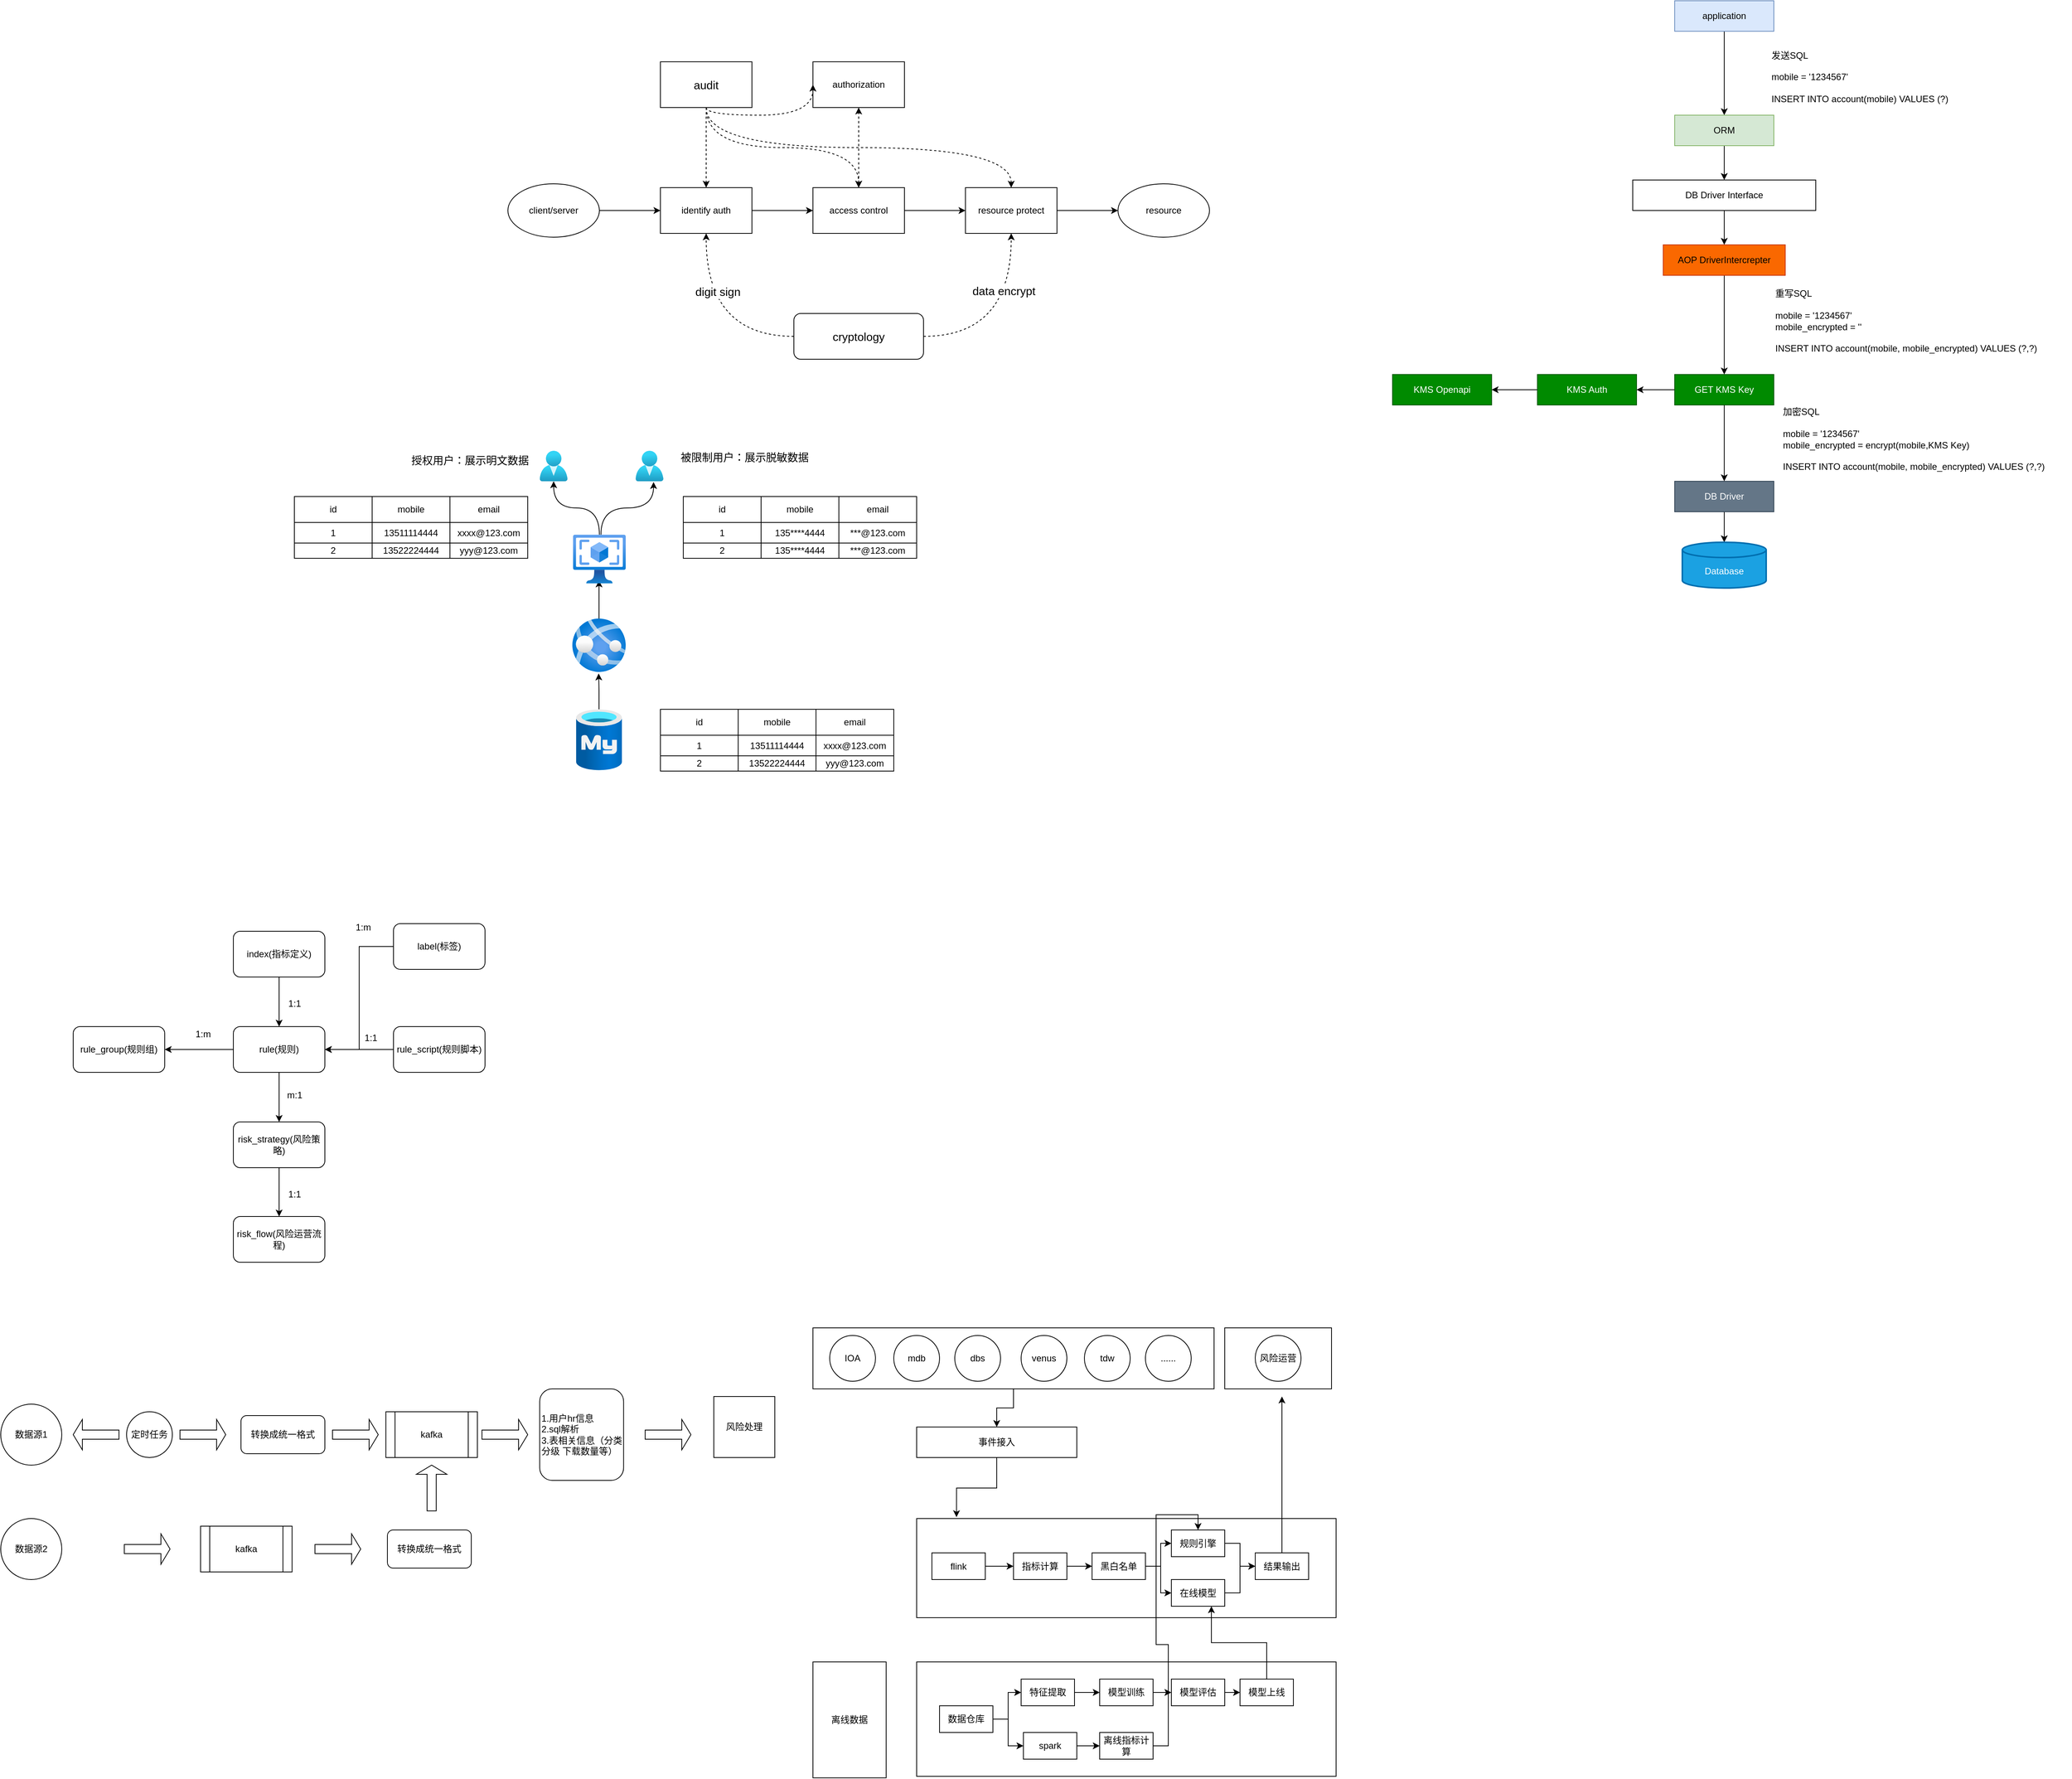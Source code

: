 <mxfile version="20.2.3" type="github">
  <diagram id="QbE3X5kymp9kcQfLB9qG" name="Page-1">
    <mxGraphModel dx="2061" dy="735" grid="1" gridSize="10" guides="1" tooltips="1" connect="1" arrows="1" fold="1" page="1" pageScale="1" pageWidth="827" pageHeight="1169" math="0" shadow="0">
      <root>
        <mxCell id="0" />
        <mxCell id="1" parent="0" />
        <mxCell id="tt3gA2rMx5fLz4AcYwe5-7" style="edgeStyle=orthogonalEdgeStyle;rounded=0;orthogonalLoop=1;jettySize=auto;html=1;" parent="1" source="tt3gA2rMx5fLz4AcYwe5-1" target="tt3gA2rMx5fLz4AcYwe5-2" edge="1">
          <mxGeometry relative="1" as="geometry" />
        </mxCell>
        <mxCell id="tt3gA2rMx5fLz4AcYwe5-1" value="client/server" style="ellipse;whiteSpace=wrap;html=1;" parent="1" vertex="1">
          <mxGeometry x="120" y="400" width="120" height="70" as="geometry" />
        </mxCell>
        <mxCell id="tt3gA2rMx5fLz4AcYwe5-8" style="edgeStyle=orthogonalEdgeStyle;rounded=0;orthogonalLoop=1;jettySize=auto;html=1;" parent="1" source="tt3gA2rMx5fLz4AcYwe5-2" target="tt3gA2rMx5fLz4AcYwe5-3" edge="1">
          <mxGeometry relative="1" as="geometry" />
        </mxCell>
        <mxCell id="tt3gA2rMx5fLz4AcYwe5-2" value="identify auth" style="rounded=0;whiteSpace=wrap;html=1;" parent="1" vertex="1">
          <mxGeometry x="320" y="405" width="120" height="60" as="geometry" />
        </mxCell>
        <mxCell id="tt3gA2rMx5fLz4AcYwe5-9" style="edgeStyle=orthogonalEdgeStyle;rounded=0;orthogonalLoop=1;jettySize=auto;html=1;entryX=0;entryY=0.5;entryDx=0;entryDy=0;" parent="1" source="tt3gA2rMx5fLz4AcYwe5-3" target="tt3gA2rMx5fLz4AcYwe5-4" edge="1">
          <mxGeometry relative="1" as="geometry" />
        </mxCell>
        <mxCell id="tt3gA2rMx5fLz4AcYwe5-3" value="access control" style="rounded=0;whiteSpace=wrap;html=1;" parent="1" vertex="1">
          <mxGeometry x="520" y="405" width="120" height="60" as="geometry" />
        </mxCell>
        <mxCell id="tt3gA2rMx5fLz4AcYwe5-10" style="edgeStyle=orthogonalEdgeStyle;rounded=0;orthogonalLoop=1;jettySize=auto;html=1;entryX=0;entryY=0.5;entryDx=0;entryDy=0;" parent="1" source="tt3gA2rMx5fLz4AcYwe5-4" target="tt3gA2rMx5fLz4AcYwe5-5" edge="1">
          <mxGeometry relative="1" as="geometry" />
        </mxCell>
        <mxCell id="tt3gA2rMx5fLz4AcYwe5-4" value="resource protect" style="rounded=0;whiteSpace=wrap;html=1;" parent="1" vertex="1">
          <mxGeometry x="720" y="405" width="120" height="60" as="geometry" />
        </mxCell>
        <mxCell id="tt3gA2rMx5fLz4AcYwe5-5" value="resource" style="ellipse;whiteSpace=wrap;html=1;" parent="1" vertex="1">
          <mxGeometry x="920" y="400" width="120" height="70" as="geometry" />
        </mxCell>
        <mxCell id="tt3gA2rMx5fLz4AcYwe5-6" value="authorization" style="rounded=0;whiteSpace=wrap;html=1;" parent="1" vertex="1">
          <mxGeometry x="520" y="240" width="120" height="60" as="geometry" />
        </mxCell>
        <mxCell id="tt3gA2rMx5fLz4AcYwe5-21" style="edgeStyle=orthogonalEdgeStyle;curved=1;rounded=0;orthogonalLoop=1;jettySize=auto;html=1;entryX=0;entryY=0.5;entryDx=0;entryDy=0;fontSize=15;dashed=1;" parent="1" source="tt3gA2rMx5fLz4AcYwe5-11" target="tt3gA2rMx5fLz4AcYwe5-6" edge="1">
          <mxGeometry relative="1" as="geometry">
            <Array as="points">
              <mxPoint x="380" y="310" />
              <mxPoint x="520" y="310" />
            </Array>
          </mxGeometry>
        </mxCell>
        <mxCell id="tt3gA2rMx5fLz4AcYwe5-22" style="edgeStyle=orthogonalEdgeStyle;curved=1;rounded=0;orthogonalLoop=1;jettySize=auto;html=1;entryX=0.5;entryY=0;entryDx=0;entryDy=0;fontSize=15;dashed=1;" parent="1" source="tt3gA2rMx5fLz4AcYwe5-11" target="tt3gA2rMx5fLz4AcYwe5-2" edge="1">
          <mxGeometry relative="1" as="geometry" />
        </mxCell>
        <mxCell id="tt3gA2rMx5fLz4AcYwe5-24" style="edgeStyle=orthogonalEdgeStyle;curved=1;rounded=0;orthogonalLoop=1;jettySize=auto;html=1;entryX=0.5;entryY=0;entryDx=0;entryDy=0;fontSize=15;exitX=0.5;exitY=1;exitDx=0;exitDy=0;dashed=1;" parent="1" source="tt3gA2rMx5fLz4AcYwe5-11" target="tt3gA2rMx5fLz4AcYwe5-3" edge="1">
          <mxGeometry relative="1" as="geometry" />
        </mxCell>
        <mxCell id="tt3gA2rMx5fLz4AcYwe5-26" style="edgeStyle=orthogonalEdgeStyle;curved=1;rounded=0;orthogonalLoop=1;jettySize=auto;html=1;exitX=0.5;exitY=1;exitDx=0;exitDy=0;fontSize=15;dashed=1;" parent="1" source="tt3gA2rMx5fLz4AcYwe5-11" target="tt3gA2rMx5fLz4AcYwe5-4" edge="1">
          <mxGeometry relative="1" as="geometry" />
        </mxCell>
        <mxCell id="tt3gA2rMx5fLz4AcYwe5-11" value="&lt;font style=&quot;font-size: 15px&quot;&gt;audit&lt;/font&gt;" style="rounded=0;whiteSpace=wrap;html=1;" parent="1" vertex="1">
          <mxGeometry x="320" y="240" width="120" height="60" as="geometry" />
        </mxCell>
        <mxCell id="tt3gA2rMx5fLz4AcYwe5-13" style="edgeStyle=orthogonalEdgeStyle;rounded=0;orthogonalLoop=1;jettySize=auto;html=1;entryX=0.5;entryY=1;entryDx=0;entryDy=0;fontSize=15;dashed=1;curved=1;" parent="1" source="tt3gA2rMx5fLz4AcYwe5-12" target="tt3gA2rMx5fLz4AcYwe5-4" edge="1">
          <mxGeometry relative="1" as="geometry" />
        </mxCell>
        <mxCell id="tt3gA2rMx5fLz4AcYwe5-16" value="data encrypt" style="edgeLabel;html=1;align=center;verticalAlign=middle;resizable=0;points=[];fontSize=15;" parent="tt3gA2rMx5fLz4AcYwe5-13" vertex="1" connectable="0">
          <mxGeometry x="-0.48" y="19" relative="1" as="geometry">
            <mxPoint x="40" y="-41" as="offset" />
          </mxGeometry>
        </mxCell>
        <mxCell id="tt3gA2rMx5fLz4AcYwe5-14" style="edgeStyle=orthogonalEdgeStyle;curved=1;rounded=0;orthogonalLoop=1;jettySize=auto;html=1;entryX=0.5;entryY=1;entryDx=0;entryDy=0;dashed=1;fontSize=15;" parent="1" source="tt3gA2rMx5fLz4AcYwe5-12" target="tt3gA2rMx5fLz4AcYwe5-2" edge="1">
          <mxGeometry relative="1" as="geometry" />
        </mxCell>
        <mxCell id="tt3gA2rMx5fLz4AcYwe5-15" value="digit sign" style="edgeLabel;html=1;align=center;verticalAlign=middle;resizable=0;points=[];fontSize=15;" parent="tt3gA2rMx5fLz4AcYwe5-14" vertex="1" connectable="0">
          <mxGeometry x="0.392" y="-15" relative="1" as="geometry">
            <mxPoint as="offset" />
          </mxGeometry>
        </mxCell>
        <mxCell id="tt3gA2rMx5fLz4AcYwe5-12" value="cryptology" style="rounded=1;whiteSpace=wrap;html=1;fontSize=15;" parent="1" vertex="1">
          <mxGeometry x="495" y="570" width="170" height="60" as="geometry" />
        </mxCell>
        <mxCell id="tt3gA2rMx5fLz4AcYwe5-20" value="" style="endArrow=classic;startArrow=classic;html=1;rounded=0;fontSize=15;curved=1;entryX=0.5;entryY=1;entryDx=0;entryDy=0;exitX=0.5;exitY=0;exitDx=0;exitDy=0;dashed=1;" parent="1" source="tt3gA2rMx5fLz4AcYwe5-3" target="tt3gA2rMx5fLz4AcYwe5-6" edge="1">
          <mxGeometry width="50" height="50" relative="1" as="geometry">
            <mxPoint x="520" y="390" as="sourcePoint" />
            <mxPoint x="570" y="340" as="targetPoint" />
          </mxGeometry>
        </mxCell>
        <mxCell id="M0Yisj6R2GYOHFElvIJa-11" style="edgeStyle=orthogonalEdgeStyle;rounded=0;orthogonalLoop=1;jettySize=auto;html=1;entryX=0.5;entryY=0;entryDx=0;entryDy=0;" parent="1" source="M0Yisj6R2GYOHFElvIJa-3" target="M0Yisj6R2GYOHFElvIJa-4" edge="1">
          <mxGeometry relative="1" as="geometry" />
        </mxCell>
        <mxCell id="M0Yisj6R2GYOHFElvIJa-3" value="application" style="rounded=0;whiteSpace=wrap;html=1;fillColor=#dae8fc;strokeColor=#6c8ebf;" parent="1" vertex="1">
          <mxGeometry x="1650" y="160" width="130" height="40" as="geometry" />
        </mxCell>
        <mxCell id="M0Yisj6R2GYOHFElvIJa-12" style="edgeStyle=orthogonalEdgeStyle;rounded=0;orthogonalLoop=1;jettySize=auto;html=1;entryX=0.5;entryY=0;entryDx=0;entryDy=0;" parent="1" source="M0Yisj6R2GYOHFElvIJa-4" target="M0Yisj6R2GYOHFElvIJa-5" edge="1">
          <mxGeometry relative="1" as="geometry" />
        </mxCell>
        <mxCell id="M0Yisj6R2GYOHFElvIJa-4" value="ORM" style="rounded=0;whiteSpace=wrap;html=1;fillColor=#d5e8d4;strokeColor=#82b366;" parent="1" vertex="1">
          <mxGeometry x="1650" y="310" width="130" height="40" as="geometry" />
        </mxCell>
        <mxCell id="M0Yisj6R2GYOHFElvIJa-13" style="edgeStyle=orthogonalEdgeStyle;rounded=0;orthogonalLoop=1;jettySize=auto;html=1;" parent="1" source="M0Yisj6R2GYOHFElvIJa-5" target="M0Yisj6R2GYOHFElvIJa-8" edge="1">
          <mxGeometry relative="1" as="geometry" />
        </mxCell>
        <mxCell id="M0Yisj6R2GYOHFElvIJa-5" value="DB Driver Interface" style="rounded=0;whiteSpace=wrap;html=1;" parent="1" vertex="1">
          <mxGeometry x="1595" y="395" width="240" height="40" as="geometry" />
        </mxCell>
        <mxCell id="M0Yisj6R2GYOHFElvIJa-25" style="edgeStyle=orthogonalEdgeStyle;rounded=0;orthogonalLoop=1;jettySize=auto;html=1;entryX=0.5;entryY=0;entryDx=0;entryDy=0;" parent="1" source="M0Yisj6R2GYOHFElvIJa-8" target="M0Yisj6R2GYOHFElvIJa-22" edge="1">
          <mxGeometry relative="1" as="geometry" />
        </mxCell>
        <mxCell id="M0Yisj6R2GYOHFElvIJa-8" value="AOP DriverIntercrepter" style="rounded=0;whiteSpace=wrap;html=1;fillColor=#fa6800;strokeColor=#C73500;fontColor=#000000;" parent="1" vertex="1">
          <mxGeometry x="1635" y="480" width="160" height="40" as="geometry" />
        </mxCell>
        <mxCell id="M0Yisj6R2GYOHFElvIJa-15" style="edgeStyle=orthogonalEdgeStyle;rounded=0;orthogonalLoop=1;jettySize=auto;html=1;" parent="1" source="M0Yisj6R2GYOHFElvIJa-9" target="M0Yisj6R2GYOHFElvIJa-10" edge="1">
          <mxGeometry relative="1" as="geometry" />
        </mxCell>
        <mxCell id="M0Yisj6R2GYOHFElvIJa-9" value="DB Driver" style="rounded=0;whiteSpace=wrap;html=1;fillColor=#647687;strokeColor=#314354;fontColor=#ffffff;" parent="1" vertex="1">
          <mxGeometry x="1650" y="790" width="130" height="40" as="geometry" />
        </mxCell>
        <mxCell id="M0Yisj6R2GYOHFElvIJa-10" value="&lt;br&gt;Database" style="strokeWidth=2;html=1;shape=mxgraph.flowchart.database;whiteSpace=wrap;fillColor=#1ba1e2;fontColor=#ffffff;strokeColor=#006EAF;" parent="1" vertex="1">
          <mxGeometry x="1660" y="870" width="110" height="60" as="geometry" />
        </mxCell>
        <mxCell id="M0Yisj6R2GYOHFElvIJa-16" value="发送SQL&lt;br&gt;&lt;br&gt;mobile = &#39;1234567&#39;&lt;br&gt;&lt;br&gt;INSERT INTO account(mobile) VALUES (?)" style="text;html=1;strokeColor=none;fillColor=none;align=left;verticalAlign=middle;whiteSpace=wrap;rounded=0;" parent="1" vertex="1">
          <mxGeometry x="1775" y="220" width="265" height="80" as="geometry" />
        </mxCell>
        <mxCell id="M0Yisj6R2GYOHFElvIJa-17" value="重写SQL&lt;br&gt;&lt;br&gt;mobile = &#39;1234567&#39;&lt;br&gt;mobile_encrypted = &#39;&#39;&lt;br&gt;&lt;br&gt;INSERT INTO account(mobile, mobile_encrypted) VALUES (?,?)" style="text;html=1;strokeColor=none;fillColor=none;align=left;verticalAlign=middle;whiteSpace=wrap;rounded=0;" parent="1" vertex="1">
          <mxGeometry x="1780" y="540" width="380" height="80" as="geometry" />
        </mxCell>
        <mxCell id="M0Yisj6R2GYOHFElvIJa-27" style="edgeStyle=orthogonalEdgeStyle;rounded=0;orthogonalLoop=1;jettySize=auto;html=1;entryX=0.5;entryY=0;entryDx=0;entryDy=0;" parent="1" source="M0Yisj6R2GYOHFElvIJa-22" target="M0Yisj6R2GYOHFElvIJa-9" edge="1">
          <mxGeometry relative="1" as="geometry" />
        </mxCell>
        <mxCell id="M0Yisj6R2GYOHFElvIJa-28" style="edgeStyle=orthogonalEdgeStyle;rounded=0;orthogonalLoop=1;jettySize=auto;html=1;entryX=1;entryY=0.5;entryDx=0;entryDy=0;" parent="1" source="M0Yisj6R2GYOHFElvIJa-22" target="M0Yisj6R2GYOHFElvIJa-24" edge="1">
          <mxGeometry relative="1" as="geometry" />
        </mxCell>
        <mxCell id="M0Yisj6R2GYOHFElvIJa-22" value="GET KMS Key" style="rounded=0;whiteSpace=wrap;html=1;fillColor=#008a00;strokeColor=#005700;fontColor=#ffffff;" parent="1" vertex="1">
          <mxGeometry x="1650" y="650" width="130" height="40" as="geometry" />
        </mxCell>
        <mxCell id="M0Yisj6R2GYOHFElvIJa-23" value="KMS Openapi" style="rounded=0;whiteSpace=wrap;html=1;fillColor=#008a00;strokeColor=#005700;fontColor=#ffffff;" parent="1" vertex="1">
          <mxGeometry x="1280" y="650" width="130" height="40" as="geometry" />
        </mxCell>
        <mxCell id="M0Yisj6R2GYOHFElvIJa-29" style="edgeStyle=orthogonalEdgeStyle;rounded=0;orthogonalLoop=1;jettySize=auto;html=1;" parent="1" source="M0Yisj6R2GYOHFElvIJa-24" target="M0Yisj6R2GYOHFElvIJa-23" edge="1">
          <mxGeometry relative="1" as="geometry" />
        </mxCell>
        <mxCell id="M0Yisj6R2GYOHFElvIJa-24" value="KMS Auth" style="rounded=0;whiteSpace=wrap;html=1;fillColor=#008a00;strokeColor=#005700;fontColor=#ffffff;" parent="1" vertex="1">
          <mxGeometry x="1470" y="650" width="130" height="40" as="geometry" />
        </mxCell>
        <mxCell id="M0Yisj6R2GYOHFElvIJa-26" value="加密SQL&lt;br&gt;&lt;br&gt;mobile = &#39;1234567&#39;&lt;br&gt;mobile_encrypted = encrypt(mobile,KMS Key)&lt;br&gt;&lt;br&gt;INSERT INTO account(mobile, mobile_encrypted) VALUES (?,?)" style="text;html=1;strokeColor=none;fillColor=none;align=left;verticalAlign=middle;whiteSpace=wrap;rounded=0;" parent="1" vertex="1">
          <mxGeometry x="1790" y="690" width="380" height="90" as="geometry" />
        </mxCell>
        <mxCell id="55HPmx7h4eo00C5zJHVy-1" value="" style="shape=table;html=1;whiteSpace=wrap;startSize=0;container=1;collapsible=0;childLayout=tableLayout;" parent="1" vertex="1">
          <mxGeometry x="320" y="1089" width="306" height="81" as="geometry" />
        </mxCell>
        <mxCell id="55HPmx7h4eo00C5zJHVy-2" value="" style="shape=tableRow;horizontal=0;startSize=0;swimlaneHead=0;swimlaneBody=0;top=0;left=0;bottom=0;right=0;collapsible=0;dropTarget=0;fillColor=none;points=[[0,0.5],[1,0.5]];portConstraint=eastwest;" parent="55HPmx7h4eo00C5zJHVy-1" vertex="1">
          <mxGeometry width="306" height="34" as="geometry" />
        </mxCell>
        <mxCell id="55HPmx7h4eo00C5zJHVy-3" value="id" style="shape=partialRectangle;html=1;whiteSpace=wrap;connectable=0;fillColor=none;top=0;left=0;bottom=0;right=0;overflow=hidden;" parent="55HPmx7h4eo00C5zJHVy-2" vertex="1">
          <mxGeometry width="102" height="34" as="geometry">
            <mxRectangle width="102" height="34" as="alternateBounds" />
          </mxGeometry>
        </mxCell>
        <mxCell id="55HPmx7h4eo00C5zJHVy-4" value="mobile" style="shape=partialRectangle;html=1;whiteSpace=wrap;connectable=0;fillColor=none;top=0;left=0;bottom=0;right=0;overflow=hidden;" parent="55HPmx7h4eo00C5zJHVy-2" vertex="1">
          <mxGeometry x="102" width="102" height="34" as="geometry">
            <mxRectangle width="102" height="34" as="alternateBounds" />
          </mxGeometry>
        </mxCell>
        <mxCell id="55HPmx7h4eo00C5zJHVy-5" value="email" style="shape=partialRectangle;html=1;whiteSpace=wrap;connectable=0;fillColor=none;top=0;left=0;bottom=0;right=0;overflow=hidden;" parent="55HPmx7h4eo00C5zJHVy-2" vertex="1">
          <mxGeometry x="204" width="102" height="34" as="geometry">
            <mxRectangle width="102" height="34" as="alternateBounds" />
          </mxGeometry>
        </mxCell>
        <mxCell id="55HPmx7h4eo00C5zJHVy-6" value="" style="shape=tableRow;horizontal=0;startSize=0;swimlaneHead=0;swimlaneBody=0;top=0;left=0;bottom=0;right=0;collapsible=0;dropTarget=0;fillColor=none;points=[[0,0.5],[1,0.5]];portConstraint=eastwest;" parent="55HPmx7h4eo00C5zJHVy-1" vertex="1">
          <mxGeometry y="34" width="306" height="27" as="geometry" />
        </mxCell>
        <mxCell id="55HPmx7h4eo00C5zJHVy-7" value="1" style="shape=partialRectangle;html=1;whiteSpace=wrap;connectable=0;fillColor=none;top=0;left=0;bottom=0;right=0;overflow=hidden;" parent="55HPmx7h4eo00C5zJHVy-6" vertex="1">
          <mxGeometry width="102" height="27" as="geometry">
            <mxRectangle width="102" height="27" as="alternateBounds" />
          </mxGeometry>
        </mxCell>
        <mxCell id="55HPmx7h4eo00C5zJHVy-8" value="13511114444" style="shape=partialRectangle;html=1;whiteSpace=wrap;connectable=0;fillColor=none;top=0;left=0;bottom=0;right=0;overflow=hidden;" parent="55HPmx7h4eo00C5zJHVy-6" vertex="1">
          <mxGeometry x="102" width="102" height="27" as="geometry">
            <mxRectangle width="102" height="27" as="alternateBounds" />
          </mxGeometry>
        </mxCell>
        <mxCell id="55HPmx7h4eo00C5zJHVy-9" value="xxxx@123.com" style="shape=partialRectangle;html=1;whiteSpace=wrap;connectable=0;fillColor=none;top=0;left=0;bottom=0;right=0;overflow=hidden;" parent="55HPmx7h4eo00C5zJHVy-6" vertex="1">
          <mxGeometry x="204" width="102" height="27" as="geometry">
            <mxRectangle width="102" height="27" as="alternateBounds" />
          </mxGeometry>
        </mxCell>
        <mxCell id="55HPmx7h4eo00C5zJHVy-10" value="" style="shape=tableRow;horizontal=0;startSize=0;swimlaneHead=0;swimlaneBody=0;top=0;left=0;bottom=0;right=0;collapsible=0;dropTarget=0;fillColor=none;points=[[0,0.5],[1,0.5]];portConstraint=eastwest;" parent="55HPmx7h4eo00C5zJHVy-1" vertex="1">
          <mxGeometry y="61" width="306" height="20" as="geometry" />
        </mxCell>
        <mxCell id="55HPmx7h4eo00C5zJHVy-11" value="2" style="shape=partialRectangle;html=1;whiteSpace=wrap;connectable=0;fillColor=none;top=0;left=0;bottom=0;right=0;overflow=hidden;" parent="55HPmx7h4eo00C5zJHVy-10" vertex="1">
          <mxGeometry width="102" height="20" as="geometry">
            <mxRectangle width="102" height="20" as="alternateBounds" />
          </mxGeometry>
        </mxCell>
        <mxCell id="55HPmx7h4eo00C5zJHVy-12" value="13522224444" style="shape=partialRectangle;html=1;whiteSpace=wrap;connectable=0;fillColor=none;top=0;left=0;bottom=0;right=0;overflow=hidden;" parent="55HPmx7h4eo00C5zJHVy-10" vertex="1">
          <mxGeometry x="102" width="102" height="20" as="geometry">
            <mxRectangle width="102" height="20" as="alternateBounds" />
          </mxGeometry>
        </mxCell>
        <mxCell id="55HPmx7h4eo00C5zJHVy-13" value="yyy@123.com" style="shape=partialRectangle;html=1;whiteSpace=wrap;connectable=0;fillColor=none;top=0;left=0;bottom=0;right=0;overflow=hidden;pointerEvents=1;" parent="55HPmx7h4eo00C5zJHVy-10" vertex="1">
          <mxGeometry x="204" width="102" height="20" as="geometry">
            <mxRectangle width="102" height="20" as="alternateBounds" />
          </mxGeometry>
        </mxCell>
        <mxCell id="55HPmx7h4eo00C5zJHVy-22" value="&lt;font style=&quot;font-weight: normal; font-size: 14px;&quot;&gt;授权用户：展示明文数据&lt;/font&gt;" style="text;strokeColor=none;fillColor=none;html=1;fontSize=24;fontStyle=1;verticalAlign=middle;align=center;" parent="1" vertex="1">
          <mxGeometry x="20" y="740" width="100" height="40" as="geometry" />
        </mxCell>
        <mxCell id="55HPmx7h4eo00C5zJHVy-33" style="edgeStyle=orthogonalEdgeStyle;rounded=0;orthogonalLoop=1;jettySize=auto;html=1;fontSize=14;" parent="1" source="55HPmx7h4eo00C5zJHVy-24" edge="1">
          <mxGeometry relative="1" as="geometry">
            <mxPoint x="239.5" y="920" as="targetPoint" />
          </mxGeometry>
        </mxCell>
        <mxCell id="55HPmx7h4eo00C5zJHVy-24" value="" style="aspect=fixed;html=1;points=[];align=center;image;fontSize=12;image=img/lib/azure2/containers/App_Services.svg;" parent="1" vertex="1">
          <mxGeometry x="204.5" y="970" width="70" height="70" as="geometry" />
        </mxCell>
        <mxCell id="55HPmx7h4eo00C5zJHVy-34" style="edgeStyle=orthogonalEdgeStyle;rounded=0;orthogonalLoop=1;jettySize=auto;html=1;entryX=0.493;entryY=1.029;entryDx=0;entryDy=0;entryPerimeter=0;fontSize=14;" parent="1" source="55HPmx7h4eo00C5zJHVy-25" target="55HPmx7h4eo00C5zJHVy-24" edge="1">
          <mxGeometry relative="1" as="geometry" />
        </mxCell>
        <mxCell id="55HPmx7h4eo00C5zJHVy-25" value="" style="aspect=fixed;html=1;points=[];align=center;image;fontSize=12;image=img/lib/azure2/databases/Azure_Database_MySQL_Server.svg;" parent="1" vertex="1">
          <mxGeometry x="209.5" y="1089" width="60" height="80" as="geometry" />
        </mxCell>
        <mxCell id="55HPmx7h4eo00C5zJHVy-26" value="" style="aspect=fixed;html=1;points=[];align=center;image;fontSize=12;image=img/lib/azure2/identity/Users.svg;" parent="1" vertex="1">
          <mxGeometry x="161.72" y="750" width="36.57" height="40" as="geometry" />
        </mxCell>
        <mxCell id="55HPmx7h4eo00C5zJHVy-27" value="" style="aspect=fixed;html=1;points=[];align=center;image;fontSize=12;image=img/lib/azure2/identity/Users.svg;" parent="1" vertex="1">
          <mxGeometry x="287.43" y="750" width="36.57" height="40" as="geometry" />
        </mxCell>
        <mxCell id="55HPmx7h4eo00C5zJHVy-28" value="&lt;font style=&quot;font-weight: normal; font-size: 14px;&quot;&gt;被限制用户：展示脱敏数据&lt;br&gt;&lt;br&gt;&lt;/font&gt;" style="text;strokeColor=none;fillColor=none;html=1;fontSize=24;fontStyle=1;verticalAlign=middle;align=center;" parent="1" vertex="1">
          <mxGeometry x="380" y="750" width="100" height="40" as="geometry" />
        </mxCell>
        <mxCell id="55HPmx7h4eo00C5zJHVy-61" style="edgeStyle=orthogonalEdgeStyle;rounded=0;orthogonalLoop=1;jettySize=auto;html=1;entryX=0.645;entryY=1.025;entryDx=0;entryDy=0;entryPerimeter=0;fontSize=14;exitX=0.529;exitY=0;exitDx=0;exitDy=0;exitPerimeter=0;curved=1;" parent="1" source="55HPmx7h4eo00C5zJHVy-30" target="55HPmx7h4eo00C5zJHVy-27" edge="1">
          <mxGeometry relative="1" as="geometry">
            <mxPoint x="240" y="850" as="sourcePoint" />
          </mxGeometry>
        </mxCell>
        <mxCell id="55HPmx7h4eo00C5zJHVy-62" style="edgeStyle=orthogonalEdgeStyle;rounded=0;orthogonalLoop=1;jettySize=auto;html=1;fontSize=14;curved=1;exitX=0.5;exitY=0;exitDx=0;exitDy=0;exitPerimeter=0;" parent="1" source="55HPmx7h4eo00C5zJHVy-30" target="55HPmx7h4eo00C5zJHVy-26" edge="1">
          <mxGeometry relative="1" as="geometry" />
        </mxCell>
        <mxCell id="55HPmx7h4eo00C5zJHVy-30" value="" style="aspect=fixed;html=1;points=[];align=center;image;fontSize=12;image=img/lib/azure2/compute/OS_Images_Classic.svg;" parent="1" vertex="1">
          <mxGeometry x="205.5" y="860" width="69" height="64" as="geometry" />
        </mxCell>
        <mxCell id="55HPmx7h4eo00C5zJHVy-35" value="" style="shape=table;html=1;whiteSpace=wrap;startSize=0;container=1;collapsible=0;childLayout=tableLayout;" parent="1" vertex="1">
          <mxGeometry x="350" y="810" width="306" height="81" as="geometry" />
        </mxCell>
        <mxCell id="55HPmx7h4eo00C5zJHVy-36" value="" style="shape=tableRow;horizontal=0;startSize=0;swimlaneHead=0;swimlaneBody=0;top=0;left=0;bottom=0;right=0;collapsible=0;dropTarget=0;fillColor=none;points=[[0,0.5],[1,0.5]];portConstraint=eastwest;" parent="55HPmx7h4eo00C5zJHVy-35" vertex="1">
          <mxGeometry width="306" height="34" as="geometry" />
        </mxCell>
        <mxCell id="55HPmx7h4eo00C5zJHVy-37" value="id" style="shape=partialRectangle;html=1;whiteSpace=wrap;connectable=0;fillColor=none;top=0;left=0;bottom=0;right=0;overflow=hidden;" parent="55HPmx7h4eo00C5zJHVy-36" vertex="1">
          <mxGeometry width="102" height="34" as="geometry">
            <mxRectangle width="102" height="34" as="alternateBounds" />
          </mxGeometry>
        </mxCell>
        <mxCell id="55HPmx7h4eo00C5zJHVy-38" value="mobile" style="shape=partialRectangle;html=1;whiteSpace=wrap;connectable=0;fillColor=none;top=0;left=0;bottom=0;right=0;overflow=hidden;" parent="55HPmx7h4eo00C5zJHVy-36" vertex="1">
          <mxGeometry x="102" width="102" height="34" as="geometry">
            <mxRectangle width="102" height="34" as="alternateBounds" />
          </mxGeometry>
        </mxCell>
        <mxCell id="55HPmx7h4eo00C5zJHVy-39" value="email" style="shape=partialRectangle;html=1;whiteSpace=wrap;connectable=0;fillColor=none;top=0;left=0;bottom=0;right=0;overflow=hidden;" parent="55HPmx7h4eo00C5zJHVy-36" vertex="1">
          <mxGeometry x="204" width="102" height="34" as="geometry">
            <mxRectangle width="102" height="34" as="alternateBounds" />
          </mxGeometry>
        </mxCell>
        <mxCell id="55HPmx7h4eo00C5zJHVy-40" value="" style="shape=tableRow;horizontal=0;startSize=0;swimlaneHead=0;swimlaneBody=0;top=0;left=0;bottom=0;right=0;collapsible=0;dropTarget=0;fillColor=none;points=[[0,0.5],[1,0.5]];portConstraint=eastwest;" parent="55HPmx7h4eo00C5zJHVy-35" vertex="1">
          <mxGeometry y="34" width="306" height="27" as="geometry" />
        </mxCell>
        <mxCell id="55HPmx7h4eo00C5zJHVy-41" value="1" style="shape=partialRectangle;html=1;whiteSpace=wrap;connectable=0;fillColor=none;top=0;left=0;bottom=0;right=0;overflow=hidden;" parent="55HPmx7h4eo00C5zJHVy-40" vertex="1">
          <mxGeometry width="102" height="27" as="geometry">
            <mxRectangle width="102" height="27" as="alternateBounds" />
          </mxGeometry>
        </mxCell>
        <mxCell id="55HPmx7h4eo00C5zJHVy-42" value="135****4444" style="shape=partialRectangle;html=1;whiteSpace=wrap;connectable=0;fillColor=none;top=0;left=0;bottom=0;right=0;overflow=hidden;" parent="55HPmx7h4eo00C5zJHVy-40" vertex="1">
          <mxGeometry x="102" width="102" height="27" as="geometry">
            <mxRectangle width="102" height="27" as="alternateBounds" />
          </mxGeometry>
        </mxCell>
        <mxCell id="55HPmx7h4eo00C5zJHVy-43" value="***@123.com" style="shape=partialRectangle;html=1;whiteSpace=wrap;connectable=0;fillColor=none;top=0;left=0;bottom=0;right=0;overflow=hidden;" parent="55HPmx7h4eo00C5zJHVy-40" vertex="1">
          <mxGeometry x="204" width="102" height="27" as="geometry">
            <mxRectangle width="102" height="27" as="alternateBounds" />
          </mxGeometry>
        </mxCell>
        <mxCell id="55HPmx7h4eo00C5zJHVy-44" value="" style="shape=tableRow;horizontal=0;startSize=0;swimlaneHead=0;swimlaneBody=0;top=0;left=0;bottom=0;right=0;collapsible=0;dropTarget=0;fillColor=none;points=[[0,0.5],[1,0.5]];portConstraint=eastwest;" parent="55HPmx7h4eo00C5zJHVy-35" vertex="1">
          <mxGeometry y="61" width="306" height="20" as="geometry" />
        </mxCell>
        <mxCell id="55HPmx7h4eo00C5zJHVy-45" value="2" style="shape=partialRectangle;html=1;whiteSpace=wrap;connectable=0;fillColor=none;top=0;left=0;bottom=0;right=0;overflow=hidden;" parent="55HPmx7h4eo00C5zJHVy-44" vertex="1">
          <mxGeometry width="102" height="20" as="geometry">
            <mxRectangle width="102" height="20" as="alternateBounds" />
          </mxGeometry>
        </mxCell>
        <mxCell id="55HPmx7h4eo00C5zJHVy-46" value="135****4444" style="shape=partialRectangle;html=1;whiteSpace=wrap;connectable=0;fillColor=none;top=0;left=0;bottom=0;right=0;overflow=hidden;" parent="55HPmx7h4eo00C5zJHVy-44" vertex="1">
          <mxGeometry x="102" width="102" height="20" as="geometry">
            <mxRectangle width="102" height="20" as="alternateBounds" />
          </mxGeometry>
        </mxCell>
        <mxCell id="55HPmx7h4eo00C5zJHVy-47" value="***@123.com" style="shape=partialRectangle;html=1;whiteSpace=wrap;connectable=0;fillColor=none;top=0;left=0;bottom=0;right=0;overflow=hidden;pointerEvents=1;" parent="55HPmx7h4eo00C5zJHVy-44" vertex="1">
          <mxGeometry x="204" width="102" height="20" as="geometry">
            <mxRectangle width="102" height="20" as="alternateBounds" />
          </mxGeometry>
        </mxCell>
        <mxCell id="55HPmx7h4eo00C5zJHVy-48" value="" style="shape=table;html=1;whiteSpace=wrap;startSize=0;container=1;collapsible=0;childLayout=tableLayout;" parent="1" vertex="1">
          <mxGeometry x="-160" y="810" width="306" height="81" as="geometry" />
        </mxCell>
        <mxCell id="55HPmx7h4eo00C5zJHVy-49" value="" style="shape=tableRow;horizontal=0;startSize=0;swimlaneHead=0;swimlaneBody=0;top=0;left=0;bottom=0;right=0;collapsible=0;dropTarget=0;fillColor=none;points=[[0,0.5],[1,0.5]];portConstraint=eastwest;" parent="55HPmx7h4eo00C5zJHVy-48" vertex="1">
          <mxGeometry width="306" height="34" as="geometry" />
        </mxCell>
        <mxCell id="55HPmx7h4eo00C5zJHVy-50" value="id" style="shape=partialRectangle;html=1;whiteSpace=wrap;connectable=0;fillColor=none;top=0;left=0;bottom=0;right=0;overflow=hidden;" parent="55HPmx7h4eo00C5zJHVy-49" vertex="1">
          <mxGeometry width="102" height="34" as="geometry">
            <mxRectangle width="102" height="34" as="alternateBounds" />
          </mxGeometry>
        </mxCell>
        <mxCell id="55HPmx7h4eo00C5zJHVy-51" value="mobile" style="shape=partialRectangle;html=1;whiteSpace=wrap;connectable=0;fillColor=none;top=0;left=0;bottom=0;right=0;overflow=hidden;" parent="55HPmx7h4eo00C5zJHVy-49" vertex="1">
          <mxGeometry x="102" width="102" height="34" as="geometry">
            <mxRectangle width="102" height="34" as="alternateBounds" />
          </mxGeometry>
        </mxCell>
        <mxCell id="55HPmx7h4eo00C5zJHVy-52" value="email" style="shape=partialRectangle;html=1;whiteSpace=wrap;connectable=0;fillColor=none;top=0;left=0;bottom=0;right=0;overflow=hidden;" parent="55HPmx7h4eo00C5zJHVy-49" vertex="1">
          <mxGeometry x="204" width="102" height="34" as="geometry">
            <mxRectangle width="102" height="34" as="alternateBounds" />
          </mxGeometry>
        </mxCell>
        <mxCell id="55HPmx7h4eo00C5zJHVy-53" value="" style="shape=tableRow;horizontal=0;startSize=0;swimlaneHead=0;swimlaneBody=0;top=0;left=0;bottom=0;right=0;collapsible=0;dropTarget=0;fillColor=none;points=[[0,0.5],[1,0.5]];portConstraint=eastwest;" parent="55HPmx7h4eo00C5zJHVy-48" vertex="1">
          <mxGeometry y="34" width="306" height="27" as="geometry" />
        </mxCell>
        <mxCell id="55HPmx7h4eo00C5zJHVy-54" value="1" style="shape=partialRectangle;html=1;whiteSpace=wrap;connectable=0;fillColor=none;top=0;left=0;bottom=0;right=0;overflow=hidden;" parent="55HPmx7h4eo00C5zJHVy-53" vertex="1">
          <mxGeometry width="102" height="27" as="geometry">
            <mxRectangle width="102" height="27" as="alternateBounds" />
          </mxGeometry>
        </mxCell>
        <mxCell id="55HPmx7h4eo00C5zJHVy-55" value="13511114444" style="shape=partialRectangle;html=1;whiteSpace=wrap;connectable=0;fillColor=none;top=0;left=0;bottom=0;right=0;overflow=hidden;" parent="55HPmx7h4eo00C5zJHVy-53" vertex="1">
          <mxGeometry x="102" width="102" height="27" as="geometry">
            <mxRectangle width="102" height="27" as="alternateBounds" />
          </mxGeometry>
        </mxCell>
        <mxCell id="55HPmx7h4eo00C5zJHVy-56" value="xxxx@123.com" style="shape=partialRectangle;html=1;whiteSpace=wrap;connectable=0;fillColor=none;top=0;left=0;bottom=0;right=0;overflow=hidden;" parent="55HPmx7h4eo00C5zJHVy-53" vertex="1">
          <mxGeometry x="204" width="102" height="27" as="geometry">
            <mxRectangle width="102" height="27" as="alternateBounds" />
          </mxGeometry>
        </mxCell>
        <mxCell id="55HPmx7h4eo00C5zJHVy-57" value="" style="shape=tableRow;horizontal=0;startSize=0;swimlaneHead=0;swimlaneBody=0;top=0;left=0;bottom=0;right=0;collapsible=0;dropTarget=0;fillColor=none;points=[[0,0.5],[1,0.5]];portConstraint=eastwest;" parent="55HPmx7h4eo00C5zJHVy-48" vertex="1">
          <mxGeometry y="61" width="306" height="20" as="geometry" />
        </mxCell>
        <mxCell id="55HPmx7h4eo00C5zJHVy-58" value="2" style="shape=partialRectangle;html=1;whiteSpace=wrap;connectable=0;fillColor=none;top=0;left=0;bottom=0;right=0;overflow=hidden;" parent="55HPmx7h4eo00C5zJHVy-57" vertex="1">
          <mxGeometry width="102" height="20" as="geometry">
            <mxRectangle width="102" height="20" as="alternateBounds" />
          </mxGeometry>
        </mxCell>
        <mxCell id="55HPmx7h4eo00C5zJHVy-59" value="13522224444" style="shape=partialRectangle;html=1;whiteSpace=wrap;connectable=0;fillColor=none;top=0;left=0;bottom=0;right=0;overflow=hidden;" parent="55HPmx7h4eo00C5zJHVy-57" vertex="1">
          <mxGeometry x="102" width="102" height="20" as="geometry">
            <mxRectangle width="102" height="20" as="alternateBounds" />
          </mxGeometry>
        </mxCell>
        <mxCell id="55HPmx7h4eo00C5zJHVy-60" value="yyy@123.com" style="shape=partialRectangle;html=1;whiteSpace=wrap;connectable=0;fillColor=none;top=0;left=0;bottom=0;right=0;overflow=hidden;pointerEvents=1;" parent="55HPmx7h4eo00C5zJHVy-57" vertex="1">
          <mxGeometry x="204" width="102" height="20" as="geometry">
            <mxRectangle width="102" height="20" as="alternateBounds" />
          </mxGeometry>
        </mxCell>
        <mxCell id="eB-wTk3kzLnnyvCch8hH-1" value="rule_group(规则组)" style="rounded=1;whiteSpace=wrap;html=1;" parent="1" vertex="1">
          <mxGeometry x="-450" y="1505" width="120" height="60" as="geometry" />
        </mxCell>
        <mxCell id="eB-wTk3kzLnnyvCch8hH-3" style="edgeStyle=orthogonalEdgeStyle;rounded=0;orthogonalLoop=1;jettySize=auto;html=1;entryX=1;entryY=0.5;entryDx=0;entryDy=0;" parent="1" source="eB-wTk3kzLnnyvCch8hH-2" target="eB-wTk3kzLnnyvCch8hH-1" edge="1">
          <mxGeometry relative="1" as="geometry" />
        </mxCell>
        <mxCell id="eB-wTk3kzLnnyvCch8hH-14" style="edgeStyle=orthogonalEdgeStyle;rounded=0;orthogonalLoop=1;jettySize=auto;html=1;entryX=0.5;entryY=0;entryDx=0;entryDy=0;" parent="1" source="eB-wTk3kzLnnyvCch8hH-2" target="eB-wTk3kzLnnyvCch8hH-11" edge="1">
          <mxGeometry relative="1" as="geometry">
            <mxPoint x="-180" y="1610" as="targetPoint" />
          </mxGeometry>
        </mxCell>
        <mxCell id="eB-wTk3kzLnnyvCch8hH-2" value="rule(规则)" style="rounded=1;whiteSpace=wrap;html=1;" parent="1" vertex="1">
          <mxGeometry x="-240" y="1505" width="120" height="60" as="geometry" />
        </mxCell>
        <mxCell id="eB-wTk3kzLnnyvCch8hH-4" value="1:m" style="text;html=1;align=center;verticalAlign=middle;resizable=0;points=[];autosize=1;strokeColor=none;fillColor=none;" parent="1" vertex="1">
          <mxGeometry x="-300" y="1500" width="40" height="30" as="geometry" />
        </mxCell>
        <mxCell id="eB-wTk3kzLnnyvCch8hH-6" style="edgeStyle=orthogonalEdgeStyle;rounded=0;orthogonalLoop=1;jettySize=auto;html=1;entryX=0.5;entryY=0;entryDx=0;entryDy=0;" parent="1" source="eB-wTk3kzLnnyvCch8hH-5" target="eB-wTk3kzLnnyvCch8hH-2" edge="1">
          <mxGeometry relative="1" as="geometry" />
        </mxCell>
        <mxCell id="eB-wTk3kzLnnyvCch8hH-5" value="index(指标定义)" style="rounded=1;whiteSpace=wrap;html=1;" parent="1" vertex="1">
          <mxGeometry x="-240" y="1380" width="120" height="60" as="geometry" />
        </mxCell>
        <mxCell id="eB-wTk3kzLnnyvCch8hH-7" value="1:1" style="text;html=1;align=center;verticalAlign=middle;resizable=0;points=[];autosize=1;strokeColor=none;fillColor=none;" parent="1" vertex="1">
          <mxGeometry x="-180" y="1460" width="40" height="30" as="geometry" />
        </mxCell>
        <mxCell id="eB-wTk3kzLnnyvCch8hH-9" style="edgeStyle=orthogonalEdgeStyle;rounded=0;orthogonalLoop=1;jettySize=auto;html=1;entryX=1;entryY=0.5;entryDx=0;entryDy=0;" parent="1" source="eB-wTk3kzLnnyvCch8hH-8" target="eB-wTk3kzLnnyvCch8hH-2" edge="1">
          <mxGeometry relative="1" as="geometry" />
        </mxCell>
        <mxCell id="eB-wTk3kzLnnyvCch8hH-8" value="rule_script(规则脚本)" style="rounded=1;whiteSpace=wrap;html=1;" parent="1" vertex="1">
          <mxGeometry x="-30" y="1505" width="120" height="60" as="geometry" />
        </mxCell>
        <mxCell id="eB-wTk3kzLnnyvCch8hH-10" value="1:1" style="text;html=1;align=center;verticalAlign=middle;resizable=0;points=[];autosize=1;strokeColor=none;fillColor=none;" parent="1" vertex="1">
          <mxGeometry x="-80" y="1505" width="40" height="30" as="geometry" />
        </mxCell>
        <mxCell id="eB-wTk3kzLnnyvCch8hH-21" style="edgeStyle=orthogonalEdgeStyle;rounded=0;orthogonalLoop=1;jettySize=auto;html=1;entryX=0.5;entryY=0;entryDx=0;entryDy=0;" parent="1" source="eB-wTk3kzLnnyvCch8hH-11" target="eB-wTk3kzLnnyvCch8hH-20" edge="1">
          <mxGeometry relative="1" as="geometry" />
        </mxCell>
        <mxCell id="eB-wTk3kzLnnyvCch8hH-11" value="risk_strategy(风险策略)" style="rounded=1;whiteSpace=wrap;html=1;" parent="1" vertex="1">
          <mxGeometry x="-240" y="1630" width="120" height="60" as="geometry" />
        </mxCell>
        <mxCell id="eB-wTk3kzLnnyvCch8hH-13" value="m:1" style="text;html=1;align=center;verticalAlign=middle;resizable=0;points=[];autosize=1;strokeColor=none;fillColor=none;" parent="1" vertex="1">
          <mxGeometry x="-180" y="1580" width="40" height="30" as="geometry" />
        </mxCell>
        <mxCell id="eB-wTk3kzLnnyvCch8hH-18" style="edgeStyle=orthogonalEdgeStyle;rounded=0;orthogonalLoop=1;jettySize=auto;html=1;entryX=1;entryY=0.5;entryDx=0;entryDy=0;" parent="1" source="eB-wTk3kzLnnyvCch8hH-16" target="eB-wTk3kzLnnyvCch8hH-2" edge="1">
          <mxGeometry relative="1" as="geometry">
            <mxPoint x="-110" y="1530" as="targetPoint" />
          </mxGeometry>
        </mxCell>
        <mxCell id="eB-wTk3kzLnnyvCch8hH-16" value="label(标签)" style="rounded=1;whiteSpace=wrap;html=1;" parent="1" vertex="1">
          <mxGeometry x="-30" y="1370" width="120" height="60" as="geometry" />
        </mxCell>
        <mxCell id="eB-wTk3kzLnnyvCch8hH-19" value="1:m" style="text;html=1;align=center;verticalAlign=middle;resizable=0;points=[];autosize=1;strokeColor=none;fillColor=none;" parent="1" vertex="1">
          <mxGeometry x="-90" y="1360" width="40" height="30" as="geometry" />
        </mxCell>
        <mxCell id="eB-wTk3kzLnnyvCch8hH-20" value="risk_flow(风险运营流程)" style="rounded=1;whiteSpace=wrap;html=1;" parent="1" vertex="1">
          <mxGeometry x="-240" y="1754" width="120" height="60" as="geometry" />
        </mxCell>
        <mxCell id="eB-wTk3kzLnnyvCch8hH-22" value="1:1" style="text;html=1;align=center;verticalAlign=middle;resizable=0;points=[];autosize=1;strokeColor=none;fillColor=none;" parent="1" vertex="1">
          <mxGeometry x="-180" y="1710" width="40" height="30" as="geometry" />
        </mxCell>
        <mxCell id="eB-wTk3kzLnnyvCch8hH-23" value="数据源1" style="ellipse;whiteSpace=wrap;html=1;aspect=fixed;" parent="1" vertex="1">
          <mxGeometry x="-545" y="2000" width="80" height="80" as="geometry" />
        </mxCell>
        <mxCell id="eB-wTk3kzLnnyvCch8hH-24" value="数据源2" style="ellipse;whiteSpace=wrap;html=1;aspect=fixed;" parent="1" vertex="1">
          <mxGeometry x="-545" y="2150" width="80" height="80" as="geometry" />
        </mxCell>
        <mxCell id="eB-wTk3kzLnnyvCch8hH-25" value="定时任务" style="ellipse;whiteSpace=wrap;html=1;aspect=fixed;" parent="1" vertex="1">
          <mxGeometry x="-380" y="2010" width="60" height="60" as="geometry" />
        </mxCell>
        <mxCell id="eB-wTk3kzLnnyvCch8hH-27" value="" style="shape=singleArrow;direction=west;whiteSpace=wrap;html=1;" parent="1" vertex="1">
          <mxGeometry x="-450" y="2020" width="60" height="40" as="geometry" />
        </mxCell>
        <mxCell id="eB-wTk3kzLnnyvCch8hH-29" value="" style="shape=singleArrow;direction=east;whiteSpace=wrap;html=1;" parent="1" vertex="1">
          <mxGeometry x="-310" y="2020" width="60" height="40" as="geometry" />
        </mxCell>
        <mxCell id="eB-wTk3kzLnnyvCch8hH-30" value="转换成统一格式" style="rounded=1;whiteSpace=wrap;html=1;" parent="1" vertex="1">
          <mxGeometry x="-230" y="2015" width="110" height="50" as="geometry" />
        </mxCell>
        <mxCell id="eB-wTk3kzLnnyvCch8hH-31" value="kafka" style="shape=process;whiteSpace=wrap;html=1;backgroundOutline=1;" parent="1" vertex="1">
          <mxGeometry x="-40" y="2010" width="120" height="60" as="geometry" />
        </mxCell>
        <mxCell id="eB-wTk3kzLnnyvCch8hH-32" value="" style="shape=singleArrow;direction=east;whiteSpace=wrap;html=1;" parent="1" vertex="1">
          <mxGeometry x="-110" y="2020" width="60" height="40" as="geometry" />
        </mxCell>
        <mxCell id="eB-wTk3kzLnnyvCch8hH-33" value="1.用户hr信息&lt;br&gt;2.sql解析&lt;br&gt;3.表相关信息（分类分级 下载数量等）" style="rounded=1;whiteSpace=wrap;html=1;align=left;" parent="1" vertex="1">
          <mxGeometry x="161.72" y="1980" width="110" height="120" as="geometry" />
        </mxCell>
        <mxCell id="eB-wTk3kzLnnyvCch8hH-34" value="" style="shape=singleArrow;direction=east;whiteSpace=wrap;html=1;" parent="1" vertex="1">
          <mxGeometry x="86" y="2020" width="60" height="40" as="geometry" />
        </mxCell>
        <mxCell id="eB-wTk3kzLnnyvCch8hH-37" value="kafka" style="shape=process;whiteSpace=wrap;html=1;backgroundOutline=1;" parent="1" vertex="1">
          <mxGeometry x="-283" y="2160" width="120" height="60" as="geometry" />
        </mxCell>
        <mxCell id="eB-wTk3kzLnnyvCch8hH-38" value="" style="shape=singleArrow;direction=east;whiteSpace=wrap;html=1;" parent="1" vertex="1">
          <mxGeometry x="-383" y="2170" width="60" height="40" as="geometry" />
        </mxCell>
        <mxCell id="eB-wTk3kzLnnyvCch8hH-40" value="" style="shape=singleArrow;direction=east;whiteSpace=wrap;html=1;" parent="1" vertex="1">
          <mxGeometry x="-133" y="2170" width="60" height="40" as="geometry" />
        </mxCell>
        <mxCell id="eB-wTk3kzLnnyvCch8hH-41" value="转换成统一格式" style="rounded=1;whiteSpace=wrap;html=1;" parent="1" vertex="1">
          <mxGeometry x="-38" y="2165" width="110" height="50" as="geometry" />
        </mxCell>
        <mxCell id="eB-wTk3kzLnnyvCch8hH-42" value="" style="shape=singleArrow;direction=north;whiteSpace=wrap;html=1;" parent="1" vertex="1">
          <mxGeometry y="2080" width="40" height="60" as="geometry" />
        </mxCell>
        <mxCell id="aCjAz94OPcluFs1C5GKx-1" value="" style="shape=singleArrow;direction=east;whiteSpace=wrap;html=1;" vertex="1" parent="1">
          <mxGeometry x="300" y="2020" width="60" height="40" as="geometry" />
        </mxCell>
        <mxCell id="aCjAz94OPcluFs1C5GKx-2" value="风险处理" style="whiteSpace=wrap;html=1;aspect=fixed;" vertex="1" parent="1">
          <mxGeometry x="390" y="1990" width="80" height="80" as="geometry" />
        </mxCell>
        <mxCell id="aCjAz94OPcluFs1C5GKx-37" style="edgeStyle=orthogonalEdgeStyle;rounded=0;orthogonalLoop=1;jettySize=auto;html=1;entryX=0.5;entryY=0;entryDx=0;entryDy=0;" edge="1" parent="1" source="aCjAz94OPcluFs1C5GKx-3" target="aCjAz94OPcluFs1C5GKx-10">
          <mxGeometry relative="1" as="geometry" />
        </mxCell>
        <mxCell id="aCjAz94OPcluFs1C5GKx-3" value="" style="rounded=0;whiteSpace=wrap;html=1;" vertex="1" parent="1">
          <mxGeometry x="520" y="1900" width="526" height="80" as="geometry" />
        </mxCell>
        <mxCell id="aCjAz94OPcluFs1C5GKx-4" value="IOA" style="ellipse;whiteSpace=wrap;html=1;aspect=fixed;" vertex="1" parent="1">
          <mxGeometry x="542" y="1910" width="60" height="60" as="geometry" />
        </mxCell>
        <mxCell id="aCjAz94OPcluFs1C5GKx-5" value="mdb" style="ellipse;whiteSpace=wrap;html=1;aspect=fixed;" vertex="1" parent="1">
          <mxGeometry x="626" y="1910" width="60" height="60" as="geometry" />
        </mxCell>
        <mxCell id="aCjAz94OPcluFs1C5GKx-6" value="dbs" style="ellipse;whiteSpace=wrap;html=1;aspect=fixed;" vertex="1" parent="1">
          <mxGeometry x="706" y="1910" width="60" height="60" as="geometry" />
        </mxCell>
        <mxCell id="aCjAz94OPcluFs1C5GKx-7" value="venus" style="ellipse;whiteSpace=wrap;html=1;aspect=fixed;" vertex="1" parent="1">
          <mxGeometry x="793" y="1910" width="60" height="60" as="geometry" />
        </mxCell>
        <mxCell id="aCjAz94OPcluFs1C5GKx-8" value="tdw" style="ellipse;whiteSpace=wrap;html=1;aspect=fixed;" vertex="1" parent="1">
          <mxGeometry x="876" y="1910" width="60" height="60" as="geometry" />
        </mxCell>
        <mxCell id="aCjAz94OPcluFs1C5GKx-9" value="......" style="ellipse;whiteSpace=wrap;html=1;aspect=fixed;" vertex="1" parent="1">
          <mxGeometry x="956" y="1910" width="60" height="60" as="geometry" />
        </mxCell>
        <mxCell id="aCjAz94OPcluFs1C5GKx-24" style="edgeStyle=orthogonalEdgeStyle;rounded=0;orthogonalLoop=1;jettySize=auto;html=1;entryX=0.095;entryY=-0.014;entryDx=0;entryDy=0;entryPerimeter=0;" edge="1" parent="1" source="aCjAz94OPcluFs1C5GKx-10" target="aCjAz94OPcluFs1C5GKx-13">
          <mxGeometry relative="1" as="geometry" />
        </mxCell>
        <mxCell id="aCjAz94OPcluFs1C5GKx-10" value="事件接入" style="rounded=0;whiteSpace=wrap;html=1;" vertex="1" parent="1">
          <mxGeometry x="656" y="2030" width="210" height="40" as="geometry" />
        </mxCell>
        <mxCell id="aCjAz94OPcluFs1C5GKx-12" value="离线数据" style="rounded=0;whiteSpace=wrap;html=1;" vertex="1" parent="1">
          <mxGeometry x="520" y="2338" width="96" height="152" as="geometry" />
        </mxCell>
        <mxCell id="aCjAz94OPcluFs1C5GKx-13" value="" style="rounded=0;whiteSpace=wrap;html=1;" vertex="1" parent="1">
          <mxGeometry x="656" y="2150" width="550" height="130" as="geometry" />
        </mxCell>
        <mxCell id="aCjAz94OPcluFs1C5GKx-27" style="edgeStyle=orthogonalEdgeStyle;rounded=0;orthogonalLoop=1;jettySize=auto;html=1;entryX=0;entryY=0.5;entryDx=0;entryDy=0;" edge="1" parent="1" source="aCjAz94OPcluFs1C5GKx-14" target="aCjAz94OPcluFs1C5GKx-15">
          <mxGeometry relative="1" as="geometry" />
        </mxCell>
        <mxCell id="aCjAz94OPcluFs1C5GKx-14" value="flink" style="rounded=0;whiteSpace=wrap;html=1;" vertex="1" parent="1">
          <mxGeometry x="676" y="2195" width="70" height="35" as="geometry" />
        </mxCell>
        <mxCell id="aCjAz94OPcluFs1C5GKx-28" value="" style="edgeStyle=orthogonalEdgeStyle;rounded=0;orthogonalLoop=1;jettySize=auto;html=1;" edge="1" parent="1" source="aCjAz94OPcluFs1C5GKx-15" target="aCjAz94OPcluFs1C5GKx-16">
          <mxGeometry relative="1" as="geometry" />
        </mxCell>
        <mxCell id="aCjAz94OPcluFs1C5GKx-15" value="指标计算" style="rounded=0;whiteSpace=wrap;html=1;" vertex="1" parent="1">
          <mxGeometry x="783" y="2195" width="70" height="35" as="geometry" />
        </mxCell>
        <mxCell id="aCjAz94OPcluFs1C5GKx-29" style="edgeStyle=orthogonalEdgeStyle;rounded=0;orthogonalLoop=1;jettySize=auto;html=1;entryX=0;entryY=0.5;entryDx=0;entryDy=0;" edge="1" parent="1" source="aCjAz94OPcluFs1C5GKx-16" target="aCjAz94OPcluFs1C5GKx-17">
          <mxGeometry relative="1" as="geometry" />
        </mxCell>
        <mxCell id="aCjAz94OPcluFs1C5GKx-30" style="edgeStyle=orthogonalEdgeStyle;rounded=0;orthogonalLoop=1;jettySize=auto;html=1;entryX=0;entryY=0.5;entryDx=0;entryDy=0;" edge="1" parent="1" source="aCjAz94OPcluFs1C5GKx-16" target="aCjAz94OPcluFs1C5GKx-18">
          <mxGeometry relative="1" as="geometry" />
        </mxCell>
        <mxCell id="aCjAz94OPcluFs1C5GKx-16" value="黑白名单" style="rounded=0;whiteSpace=wrap;html=1;" vertex="1" parent="1">
          <mxGeometry x="886" y="2195" width="70" height="35" as="geometry" />
        </mxCell>
        <mxCell id="aCjAz94OPcluFs1C5GKx-31" style="edgeStyle=orthogonalEdgeStyle;rounded=0;orthogonalLoop=1;jettySize=auto;html=1;entryX=0;entryY=0.5;entryDx=0;entryDy=0;" edge="1" parent="1" source="aCjAz94OPcluFs1C5GKx-17" target="aCjAz94OPcluFs1C5GKx-19">
          <mxGeometry relative="1" as="geometry" />
        </mxCell>
        <mxCell id="aCjAz94OPcluFs1C5GKx-17" value="规则引擎" style="rounded=0;whiteSpace=wrap;html=1;" vertex="1" parent="1">
          <mxGeometry x="990" y="2165" width="70" height="35" as="geometry" />
        </mxCell>
        <mxCell id="aCjAz94OPcluFs1C5GKx-32" style="edgeStyle=orthogonalEdgeStyle;rounded=0;orthogonalLoop=1;jettySize=auto;html=1;entryX=0;entryY=0.5;entryDx=0;entryDy=0;" edge="1" parent="1" source="aCjAz94OPcluFs1C5GKx-18" target="aCjAz94OPcluFs1C5GKx-19">
          <mxGeometry relative="1" as="geometry" />
        </mxCell>
        <mxCell id="aCjAz94OPcluFs1C5GKx-18" value="在线模型" style="rounded=0;whiteSpace=wrap;html=1;" vertex="1" parent="1">
          <mxGeometry x="990" y="2230" width="70" height="35" as="geometry" />
        </mxCell>
        <mxCell id="aCjAz94OPcluFs1C5GKx-36" style="edgeStyle=orthogonalEdgeStyle;rounded=0;orthogonalLoop=1;jettySize=auto;html=1;" edge="1" parent="1" source="aCjAz94OPcluFs1C5GKx-19">
          <mxGeometry relative="1" as="geometry">
            <mxPoint x="1135" y="1990" as="targetPoint" />
          </mxGeometry>
        </mxCell>
        <mxCell id="aCjAz94OPcluFs1C5GKx-19" value="结果输出" style="rounded=0;whiteSpace=wrap;html=1;" vertex="1" parent="1">
          <mxGeometry x="1100" y="2195" width="70" height="35" as="geometry" />
        </mxCell>
        <mxCell id="aCjAz94OPcluFs1C5GKx-20" value="" style="rounded=0;whiteSpace=wrap;html=1;" vertex="1" parent="1">
          <mxGeometry x="656" y="2338" width="550" height="150" as="geometry" />
        </mxCell>
        <mxCell id="aCjAz94OPcluFs1C5GKx-33" value="" style="rounded=0;whiteSpace=wrap;html=1;" vertex="1" parent="1">
          <mxGeometry x="1060" y="1900" width="140" height="80" as="geometry" />
        </mxCell>
        <mxCell id="aCjAz94OPcluFs1C5GKx-34" value="风险运营" style="ellipse;whiteSpace=wrap;html=1;aspect=fixed;" vertex="1" parent="1">
          <mxGeometry x="1100" y="1910" width="60" height="60" as="geometry" />
        </mxCell>
        <mxCell id="aCjAz94OPcluFs1C5GKx-51" style="edgeStyle=orthogonalEdgeStyle;rounded=0;orthogonalLoop=1;jettySize=auto;html=1;entryX=0;entryY=0.5;entryDx=0;entryDy=0;" edge="1" parent="1" source="aCjAz94OPcluFs1C5GKx-38" target="aCjAz94OPcluFs1C5GKx-39">
          <mxGeometry relative="1" as="geometry" />
        </mxCell>
        <mxCell id="aCjAz94OPcluFs1C5GKx-52" style="edgeStyle=orthogonalEdgeStyle;rounded=0;orthogonalLoop=1;jettySize=auto;html=1;entryX=0;entryY=0.5;entryDx=0;entryDy=0;" edge="1" parent="1" source="aCjAz94OPcluFs1C5GKx-38" target="aCjAz94OPcluFs1C5GKx-40">
          <mxGeometry relative="1" as="geometry" />
        </mxCell>
        <mxCell id="aCjAz94OPcluFs1C5GKx-38" value="数据仓库" style="rounded=0;whiteSpace=wrap;html=1;" vertex="1" parent="1">
          <mxGeometry x="686" y="2395.5" width="70" height="35" as="geometry" />
        </mxCell>
        <mxCell id="aCjAz94OPcluFs1C5GKx-47" style="edgeStyle=orthogonalEdgeStyle;rounded=0;orthogonalLoop=1;jettySize=auto;html=1;entryX=0;entryY=0.5;entryDx=0;entryDy=0;" edge="1" parent="1" source="aCjAz94OPcluFs1C5GKx-39" target="aCjAz94OPcluFs1C5GKx-43">
          <mxGeometry relative="1" as="geometry" />
        </mxCell>
        <mxCell id="aCjAz94OPcluFs1C5GKx-39" value="特征提取" style="rounded=0;whiteSpace=wrap;html=1;" vertex="1" parent="1">
          <mxGeometry x="793" y="2360.5" width="70" height="35" as="geometry" />
        </mxCell>
        <mxCell id="aCjAz94OPcluFs1C5GKx-53" style="edgeStyle=orthogonalEdgeStyle;rounded=0;orthogonalLoop=1;jettySize=auto;html=1;entryX=0;entryY=0.5;entryDx=0;entryDy=0;" edge="1" parent="1" source="aCjAz94OPcluFs1C5GKx-40" target="aCjAz94OPcluFs1C5GKx-41">
          <mxGeometry relative="1" as="geometry" />
        </mxCell>
        <mxCell id="aCjAz94OPcluFs1C5GKx-40" value="spark" style="rounded=0;whiteSpace=wrap;html=1;" vertex="1" parent="1">
          <mxGeometry x="796" y="2430.5" width="70" height="35" as="geometry" />
        </mxCell>
        <mxCell id="aCjAz94OPcluFs1C5GKx-54" style="edgeStyle=orthogonalEdgeStyle;rounded=0;orthogonalLoop=1;jettySize=auto;html=1;entryX=0.5;entryY=0;entryDx=0;entryDy=0;" edge="1" parent="1" source="aCjAz94OPcluFs1C5GKx-41" target="aCjAz94OPcluFs1C5GKx-17">
          <mxGeometry relative="1" as="geometry" />
        </mxCell>
        <mxCell id="aCjAz94OPcluFs1C5GKx-41" value="离线指标计算" style="rounded=0;whiteSpace=wrap;html=1;" vertex="1" parent="1">
          <mxGeometry x="896" y="2430.5" width="70" height="35" as="geometry" />
        </mxCell>
        <mxCell id="aCjAz94OPcluFs1C5GKx-48" style="edgeStyle=orthogonalEdgeStyle;rounded=0;orthogonalLoop=1;jettySize=auto;html=1;" edge="1" parent="1" source="aCjAz94OPcluFs1C5GKx-43" target="aCjAz94OPcluFs1C5GKx-44">
          <mxGeometry relative="1" as="geometry" />
        </mxCell>
        <mxCell id="aCjAz94OPcluFs1C5GKx-43" value="模型训练" style="rounded=0;whiteSpace=wrap;html=1;" vertex="1" parent="1">
          <mxGeometry x="896" y="2360.5" width="70" height="35" as="geometry" />
        </mxCell>
        <mxCell id="aCjAz94OPcluFs1C5GKx-49" value="" style="edgeStyle=orthogonalEdgeStyle;rounded=0;orthogonalLoop=1;jettySize=auto;html=1;" edge="1" parent="1" source="aCjAz94OPcluFs1C5GKx-44" target="aCjAz94OPcluFs1C5GKx-45">
          <mxGeometry relative="1" as="geometry" />
        </mxCell>
        <mxCell id="aCjAz94OPcluFs1C5GKx-44" value="模型评估" style="rounded=0;whiteSpace=wrap;html=1;" vertex="1" parent="1">
          <mxGeometry x="990" y="2360.5" width="70" height="35" as="geometry" />
        </mxCell>
        <mxCell id="aCjAz94OPcluFs1C5GKx-50" style="edgeStyle=orthogonalEdgeStyle;rounded=0;orthogonalLoop=1;jettySize=auto;html=1;entryX=0.75;entryY=1;entryDx=0;entryDy=0;exitX=0.5;exitY=0;exitDx=0;exitDy=0;" edge="1" parent="1" source="aCjAz94OPcluFs1C5GKx-45" target="aCjAz94OPcluFs1C5GKx-18">
          <mxGeometry relative="1" as="geometry" />
        </mxCell>
        <mxCell id="aCjAz94OPcluFs1C5GKx-45" value="模型上线" style="rounded=0;whiteSpace=wrap;html=1;" vertex="1" parent="1">
          <mxGeometry x="1080" y="2360.5" width="70" height="35" as="geometry" />
        </mxCell>
      </root>
    </mxGraphModel>
  </diagram>
</mxfile>
